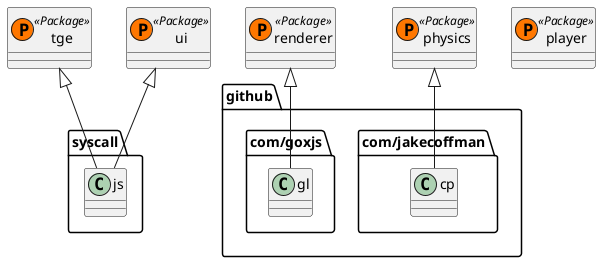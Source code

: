 ```plantuml
@startuml Browser Implementation
class tge << (P,#FF7700) Package >>
tge <|-- "syscall.js"

class renderer << (P,#FF7700) Package >>
renderer <|-- "github.com/goxjs.gl"

class ui << (P,#FF7700) Package >>
ui <|-- "syscall.js"

class physics << (P,#FF7700) Package >>
physics <|-- "github.com/jakecoffman.cp"

class player << (P,#FF7700) Package >>
@enduml
```